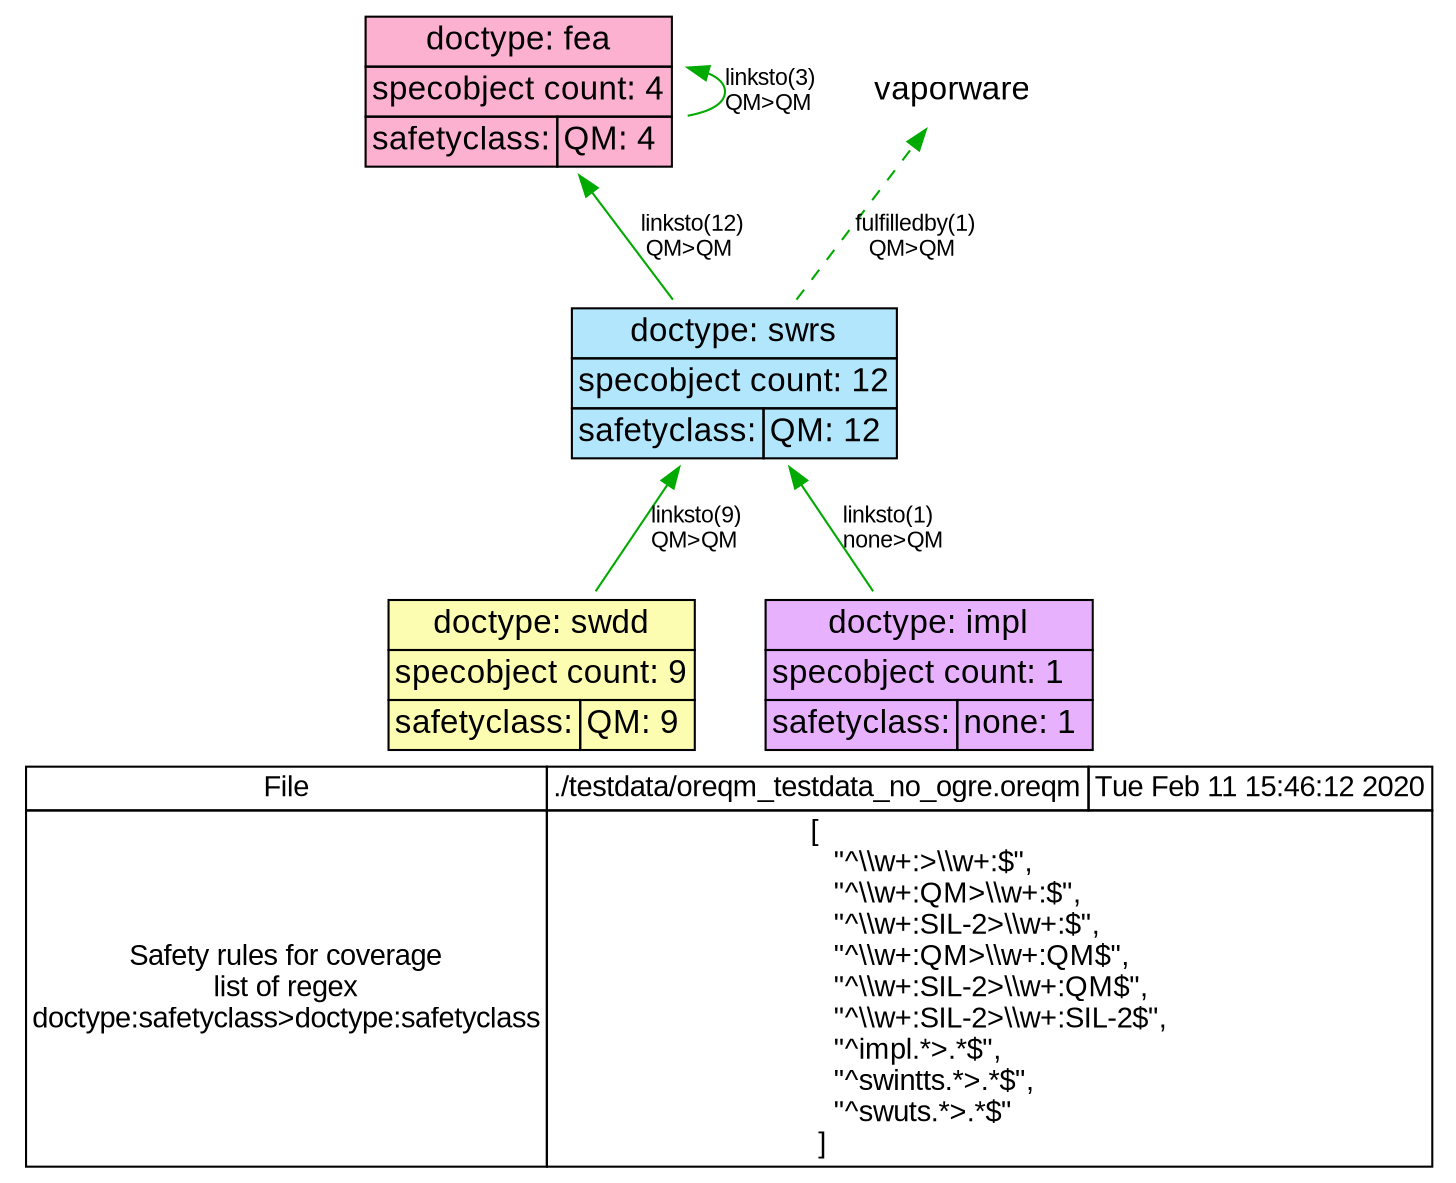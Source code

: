 digraph "" {
      rankdir="BT"
      node [shape=plaintext fontname="Arial" fontsize=16]
      edge [color="black" dir="forward" arrowhead="normal" arrowtail="normal" fontname="Arial" fontsize=11];

      "fea" [label=<
        <TABLE BGCOLOR="#FDB1D0" BORDER="0" CELLSPACING="0" CELLBORDER="1" COLOR="black" >
        <TR><TD COLSPAN="5" CELLSPACING="0" >doctype: fea</TD></TR>
        <TR><TD COLSPAN="5" ALIGN="LEFT">specobject count: 4</TD></TR>
          <TR><TD>safetyclass:</TD><TD port="QM">QM: 4 </TD></TR>
      </TABLE>>];

      "swrs" [label=<
        <TABLE BGCOLOR="#B1E6FD" BORDER="0" CELLSPACING="0" CELLBORDER="1" COLOR="black" >
        <TR><TD COLSPAN="5" CELLSPACING="0" >doctype: swrs</TD></TR>
        <TR><TD COLSPAN="5" ALIGN="LEFT">specobject count: 12</TD></TR>
          <TR><TD>safetyclass:</TD><TD port="QM">QM: 12 </TD></TR>
      </TABLE>>];

      "swdd" [label=<
        <TABLE BGCOLOR="#FCFDB1" BORDER="0" CELLSPACING="0" CELLBORDER="1" COLOR="black" >
        <TR><TD COLSPAN="5" CELLSPACING="0" >doctype: swdd</TD></TR>
        <TR><TD COLSPAN="5" ALIGN="LEFT">specobject count: 9</TD></TR>
          <TR><TD>safetyclass:</TD><TD port="QM">QM: 9 </TD></TR>
      </TABLE>>];

      "impl" [label=<
        <TABLE BGCOLOR="#E7B1FD" BORDER="0" CELLSPACING="0" CELLBORDER="1" COLOR="black" >
        <TR><TD COLSPAN="5" CELLSPACING="0" >doctype: impl</TD></TR>
        <TR><TD COLSPAN="5" ALIGN="LEFT">specobject count: 1</TD></TR>
          <TR><TD>safetyclass:</TD><TD port="none">none: 1 </TD></TR>
      </TABLE>>];

# linkage from fea:QM
 "fea" -> "fea" [label="linksto(3)\lQM>QM " color="#00AA00"]
# linkage from swrs:QM
 "swrs" -> "fea" [label="linksto(12)\lQM>QM " color="#00AA00"]
 "swrs" -> "vaporware" [label="fulfilledby(1)
QM>QM " color="#00AA00" style="dashed"]
# linkage from swdd:QM
 "swdd" -> "swrs" [label="linksto(9)\lQM>QM " color="#00AA00"]
# linkage from impl:
 "impl" -> "swrs" [label="linksto(1)\lnone>QM " color="#00AA00"]

  label=<
    <table border="0" cellspacing="0" cellborder="1">
      <tr><td cellspacing="0" >File</td><td>./testdata/oreqm_testdata_no_ogre.oreqm</td><td>Tue Feb 11 15:46:12 2020</td></tr>
      <tr><td>Safety rules for coverage<BR/>list of regex<BR/>doctype:safetyclass&gt;doctype:safetyclass</td><td colspan="2">[<BR ALIGN="LEFT"/>   "^\\\\w+:&gt;\\\\w+:$",<BR ALIGN="LEFT"/>   "^\\\\w+:QM&gt;\\\\w+:$",<BR ALIGN="LEFT"/>   "^\\\\w+:SIL-2&gt;\\\\w+:$",<BR ALIGN="LEFT"/>   "^\\\\w+:QM&gt;\\\\w+:QM$",<BR ALIGN="LEFT"/>   "^\\\\w+:SIL-2&gt;\\\\w+:QM$",<BR ALIGN="LEFT"/>   "^\\\\w+:SIL-2&gt;\\\\w+:SIL-2$",<BR ALIGN="LEFT"/>   "^impl.*&gt;.*$",<BR ALIGN="LEFT"/>   "^swintts.*&gt;.*$",<BR ALIGN="LEFT"/>   "^swuts.*&gt;.*$"<BR ALIGN="LEFT"/> ]<BR ALIGN="LEFT"/></td></tr>
    </table>>
  labelloc=b
  fontsize=14
  fontcolor=black
  fontname="Arial"

}

